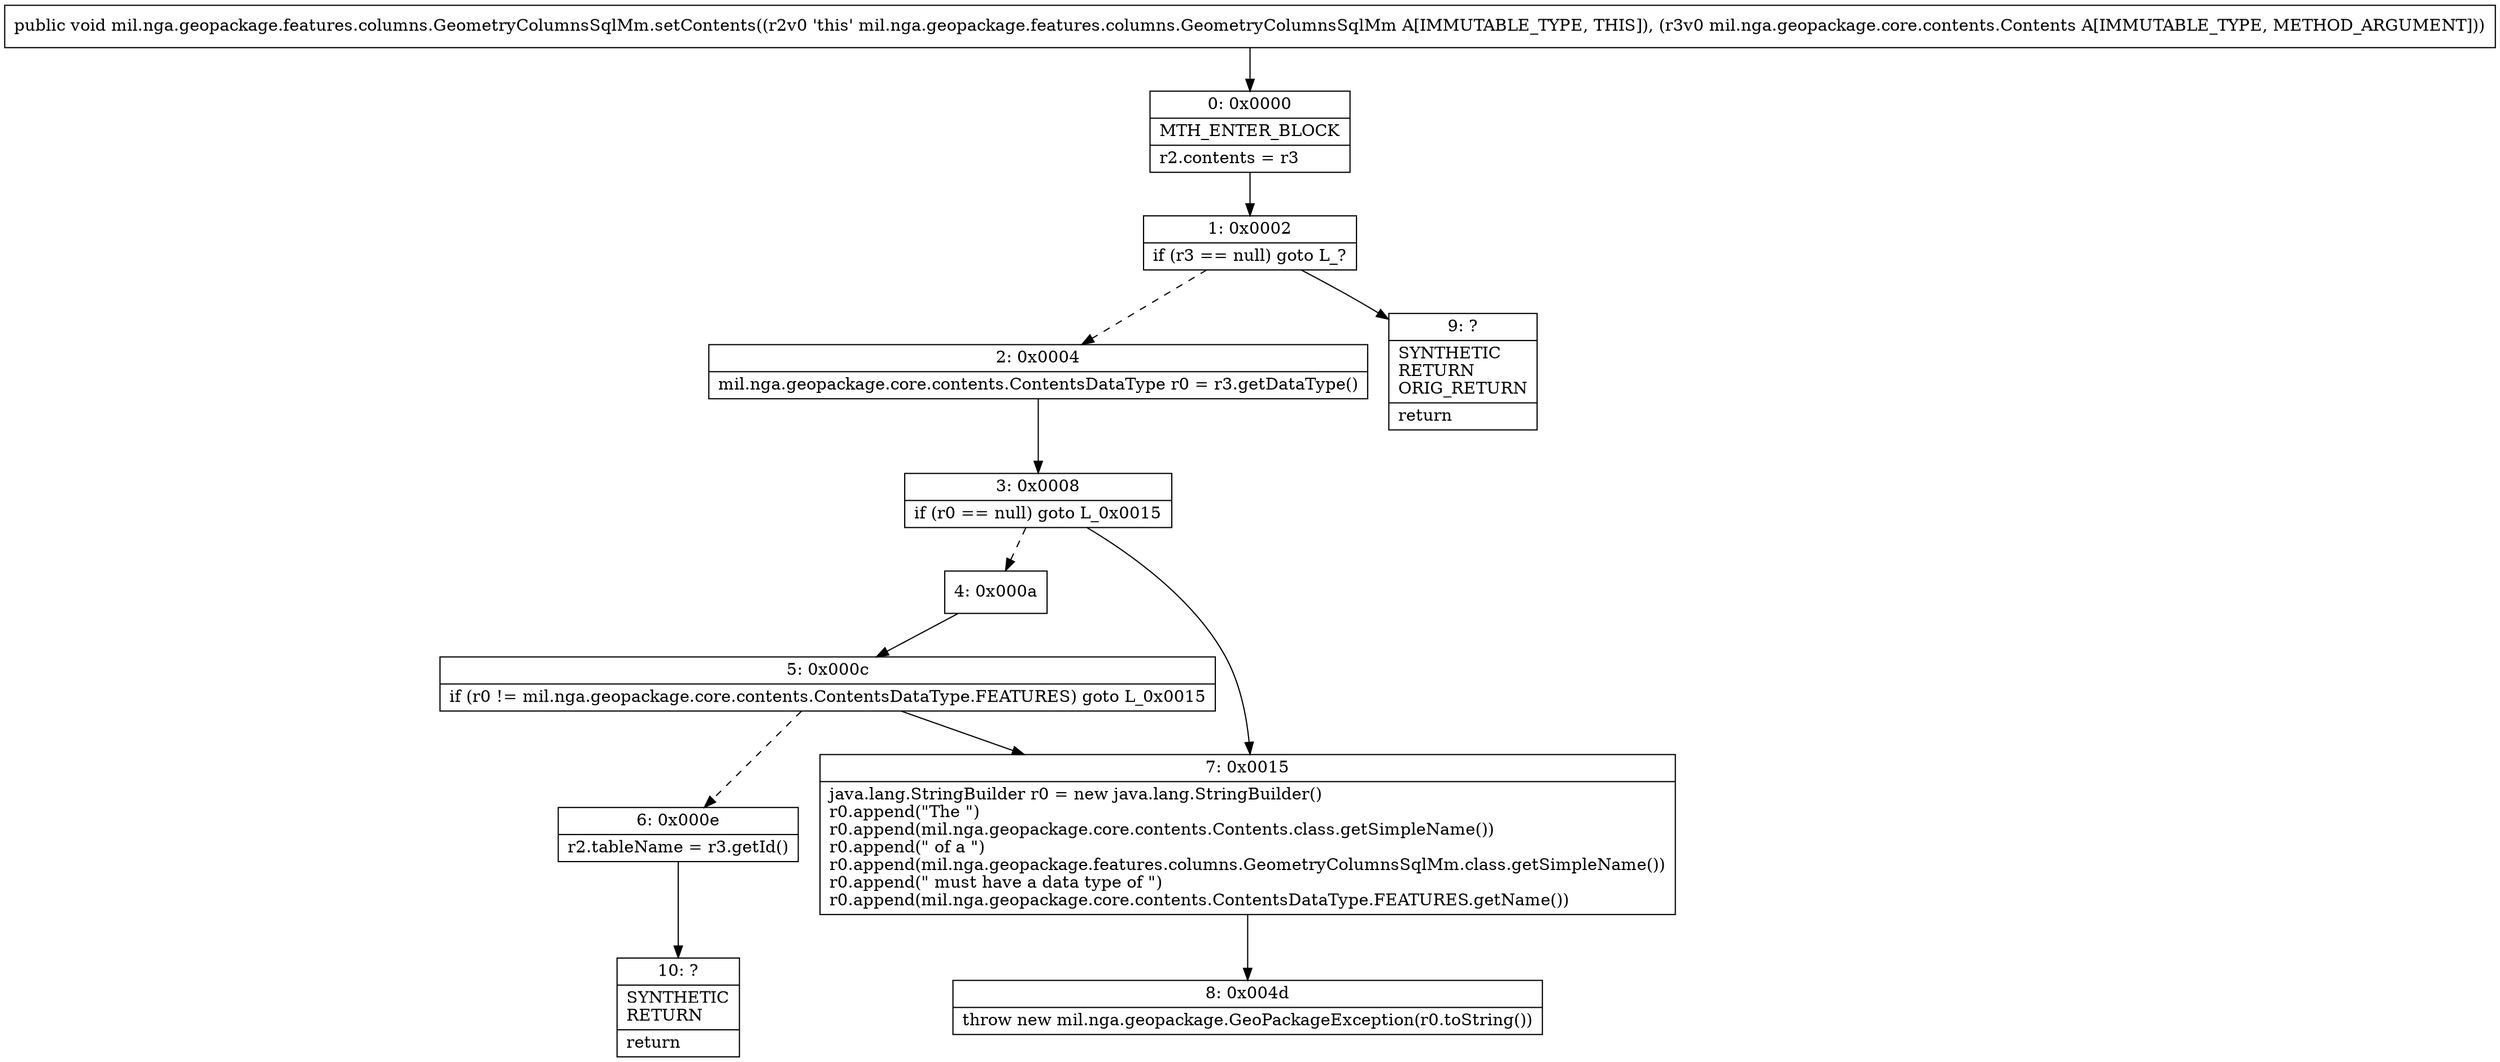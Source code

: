 digraph "CFG formil.nga.geopackage.features.columns.GeometryColumnsSqlMm.setContents(Lmil\/nga\/geopackage\/core\/contents\/Contents;)V" {
Node_0 [shape=record,label="{0\:\ 0x0000|MTH_ENTER_BLOCK\l|r2.contents = r3\l}"];
Node_1 [shape=record,label="{1\:\ 0x0002|if (r3 == null) goto L_?\l}"];
Node_2 [shape=record,label="{2\:\ 0x0004|mil.nga.geopackage.core.contents.ContentsDataType r0 = r3.getDataType()\l}"];
Node_3 [shape=record,label="{3\:\ 0x0008|if (r0 == null) goto L_0x0015\l}"];
Node_4 [shape=record,label="{4\:\ 0x000a}"];
Node_5 [shape=record,label="{5\:\ 0x000c|if (r0 != mil.nga.geopackage.core.contents.ContentsDataType.FEATURES) goto L_0x0015\l}"];
Node_6 [shape=record,label="{6\:\ 0x000e|r2.tableName = r3.getId()\l}"];
Node_7 [shape=record,label="{7\:\ 0x0015|java.lang.StringBuilder r0 = new java.lang.StringBuilder()\lr0.append(\"The \")\lr0.append(mil.nga.geopackage.core.contents.Contents.class.getSimpleName())\lr0.append(\" of a \")\lr0.append(mil.nga.geopackage.features.columns.GeometryColumnsSqlMm.class.getSimpleName())\lr0.append(\" must have a data type of \")\lr0.append(mil.nga.geopackage.core.contents.ContentsDataType.FEATURES.getName())\l}"];
Node_8 [shape=record,label="{8\:\ 0x004d|throw new mil.nga.geopackage.GeoPackageException(r0.toString())\l}"];
Node_9 [shape=record,label="{9\:\ ?|SYNTHETIC\lRETURN\lORIG_RETURN\l|return\l}"];
Node_10 [shape=record,label="{10\:\ ?|SYNTHETIC\lRETURN\l|return\l}"];
MethodNode[shape=record,label="{public void mil.nga.geopackage.features.columns.GeometryColumnsSqlMm.setContents((r2v0 'this' mil.nga.geopackage.features.columns.GeometryColumnsSqlMm A[IMMUTABLE_TYPE, THIS]), (r3v0 mil.nga.geopackage.core.contents.Contents A[IMMUTABLE_TYPE, METHOD_ARGUMENT])) }"];
MethodNode -> Node_0;
Node_0 -> Node_1;
Node_1 -> Node_2[style=dashed];
Node_1 -> Node_9;
Node_2 -> Node_3;
Node_3 -> Node_4[style=dashed];
Node_3 -> Node_7;
Node_4 -> Node_5;
Node_5 -> Node_6[style=dashed];
Node_5 -> Node_7;
Node_6 -> Node_10;
Node_7 -> Node_8;
}


